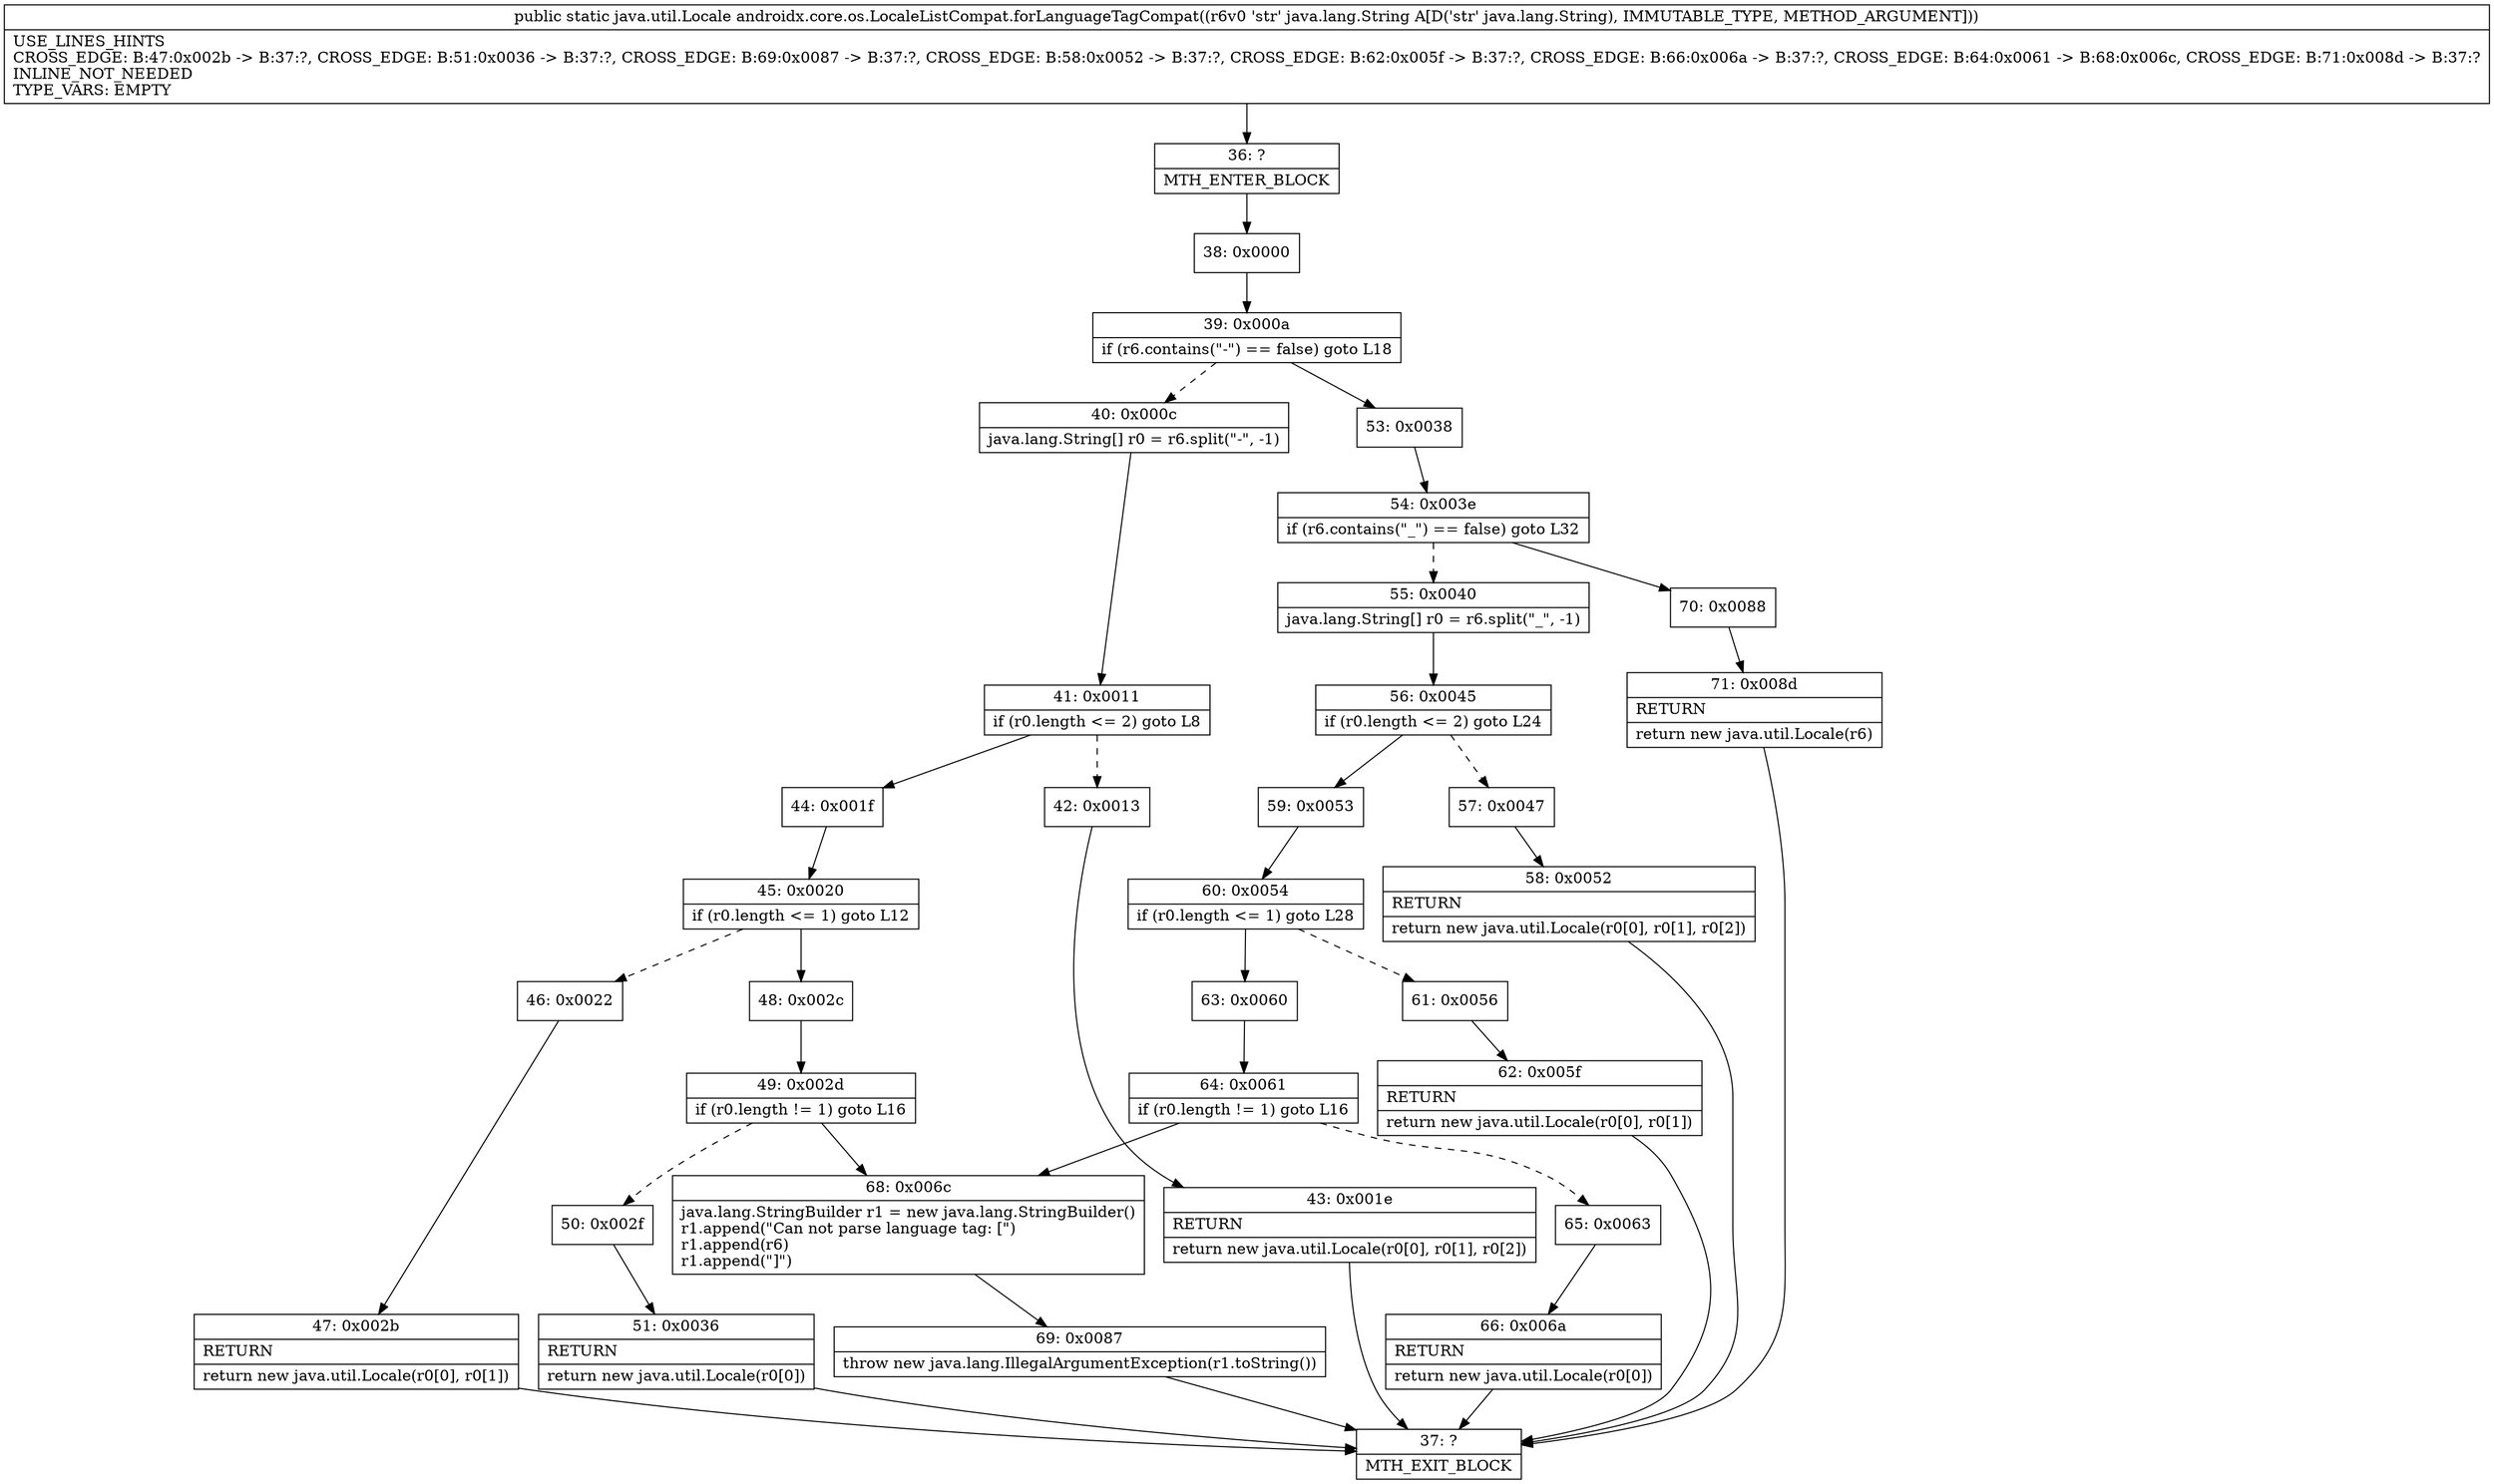 digraph "CFG forandroidx.core.os.LocaleListCompat.forLanguageTagCompat(Ljava\/lang\/String;)Ljava\/util\/Locale;" {
Node_36 [shape=record,label="{36\:\ ?|MTH_ENTER_BLOCK\l}"];
Node_38 [shape=record,label="{38\:\ 0x0000}"];
Node_39 [shape=record,label="{39\:\ 0x000a|if (r6.contains(\"\-\") == false) goto L18\l}"];
Node_40 [shape=record,label="{40\:\ 0x000c|java.lang.String[] r0 = r6.split(\"\-\", \-1)\l}"];
Node_41 [shape=record,label="{41\:\ 0x0011|if (r0.length \<= 2) goto L8\l}"];
Node_42 [shape=record,label="{42\:\ 0x0013}"];
Node_43 [shape=record,label="{43\:\ 0x001e|RETURN\l|return new java.util.Locale(r0[0], r0[1], r0[2])\l}"];
Node_37 [shape=record,label="{37\:\ ?|MTH_EXIT_BLOCK\l}"];
Node_44 [shape=record,label="{44\:\ 0x001f}"];
Node_45 [shape=record,label="{45\:\ 0x0020|if (r0.length \<= 1) goto L12\l}"];
Node_46 [shape=record,label="{46\:\ 0x0022}"];
Node_47 [shape=record,label="{47\:\ 0x002b|RETURN\l|return new java.util.Locale(r0[0], r0[1])\l}"];
Node_48 [shape=record,label="{48\:\ 0x002c}"];
Node_49 [shape=record,label="{49\:\ 0x002d|if (r0.length != 1) goto L16\l}"];
Node_50 [shape=record,label="{50\:\ 0x002f}"];
Node_51 [shape=record,label="{51\:\ 0x0036|RETURN\l|return new java.util.Locale(r0[0])\l}"];
Node_68 [shape=record,label="{68\:\ 0x006c|java.lang.StringBuilder r1 = new java.lang.StringBuilder()\lr1.append(\"Can not parse language tag: [\")\lr1.append(r6)\lr1.append(\"]\")\l}"];
Node_69 [shape=record,label="{69\:\ 0x0087|throw new java.lang.IllegalArgumentException(r1.toString())\l}"];
Node_53 [shape=record,label="{53\:\ 0x0038}"];
Node_54 [shape=record,label="{54\:\ 0x003e|if (r6.contains(\"_\") == false) goto L32\l}"];
Node_55 [shape=record,label="{55\:\ 0x0040|java.lang.String[] r0 = r6.split(\"_\", \-1)\l}"];
Node_56 [shape=record,label="{56\:\ 0x0045|if (r0.length \<= 2) goto L24\l}"];
Node_57 [shape=record,label="{57\:\ 0x0047}"];
Node_58 [shape=record,label="{58\:\ 0x0052|RETURN\l|return new java.util.Locale(r0[0], r0[1], r0[2])\l}"];
Node_59 [shape=record,label="{59\:\ 0x0053}"];
Node_60 [shape=record,label="{60\:\ 0x0054|if (r0.length \<= 1) goto L28\l}"];
Node_61 [shape=record,label="{61\:\ 0x0056}"];
Node_62 [shape=record,label="{62\:\ 0x005f|RETURN\l|return new java.util.Locale(r0[0], r0[1])\l}"];
Node_63 [shape=record,label="{63\:\ 0x0060}"];
Node_64 [shape=record,label="{64\:\ 0x0061|if (r0.length != 1) goto L16\l}"];
Node_65 [shape=record,label="{65\:\ 0x0063}"];
Node_66 [shape=record,label="{66\:\ 0x006a|RETURN\l|return new java.util.Locale(r0[0])\l}"];
Node_70 [shape=record,label="{70\:\ 0x0088}"];
Node_71 [shape=record,label="{71\:\ 0x008d|RETURN\l|return new java.util.Locale(r6)\l}"];
MethodNode[shape=record,label="{public static java.util.Locale androidx.core.os.LocaleListCompat.forLanguageTagCompat((r6v0 'str' java.lang.String A[D('str' java.lang.String), IMMUTABLE_TYPE, METHOD_ARGUMENT]))  | USE_LINES_HINTS\lCROSS_EDGE: B:47:0x002b \-\> B:37:?, CROSS_EDGE: B:51:0x0036 \-\> B:37:?, CROSS_EDGE: B:69:0x0087 \-\> B:37:?, CROSS_EDGE: B:58:0x0052 \-\> B:37:?, CROSS_EDGE: B:62:0x005f \-\> B:37:?, CROSS_EDGE: B:66:0x006a \-\> B:37:?, CROSS_EDGE: B:64:0x0061 \-\> B:68:0x006c, CROSS_EDGE: B:71:0x008d \-\> B:37:?\lINLINE_NOT_NEEDED\lTYPE_VARS: EMPTY\l}"];
MethodNode -> Node_36;Node_36 -> Node_38;
Node_38 -> Node_39;
Node_39 -> Node_40[style=dashed];
Node_39 -> Node_53;
Node_40 -> Node_41;
Node_41 -> Node_42[style=dashed];
Node_41 -> Node_44;
Node_42 -> Node_43;
Node_43 -> Node_37;
Node_44 -> Node_45;
Node_45 -> Node_46[style=dashed];
Node_45 -> Node_48;
Node_46 -> Node_47;
Node_47 -> Node_37;
Node_48 -> Node_49;
Node_49 -> Node_50[style=dashed];
Node_49 -> Node_68;
Node_50 -> Node_51;
Node_51 -> Node_37;
Node_68 -> Node_69;
Node_69 -> Node_37;
Node_53 -> Node_54;
Node_54 -> Node_55[style=dashed];
Node_54 -> Node_70;
Node_55 -> Node_56;
Node_56 -> Node_57[style=dashed];
Node_56 -> Node_59;
Node_57 -> Node_58;
Node_58 -> Node_37;
Node_59 -> Node_60;
Node_60 -> Node_61[style=dashed];
Node_60 -> Node_63;
Node_61 -> Node_62;
Node_62 -> Node_37;
Node_63 -> Node_64;
Node_64 -> Node_65[style=dashed];
Node_64 -> Node_68;
Node_65 -> Node_66;
Node_66 -> Node_37;
Node_70 -> Node_71;
Node_71 -> Node_37;
}

